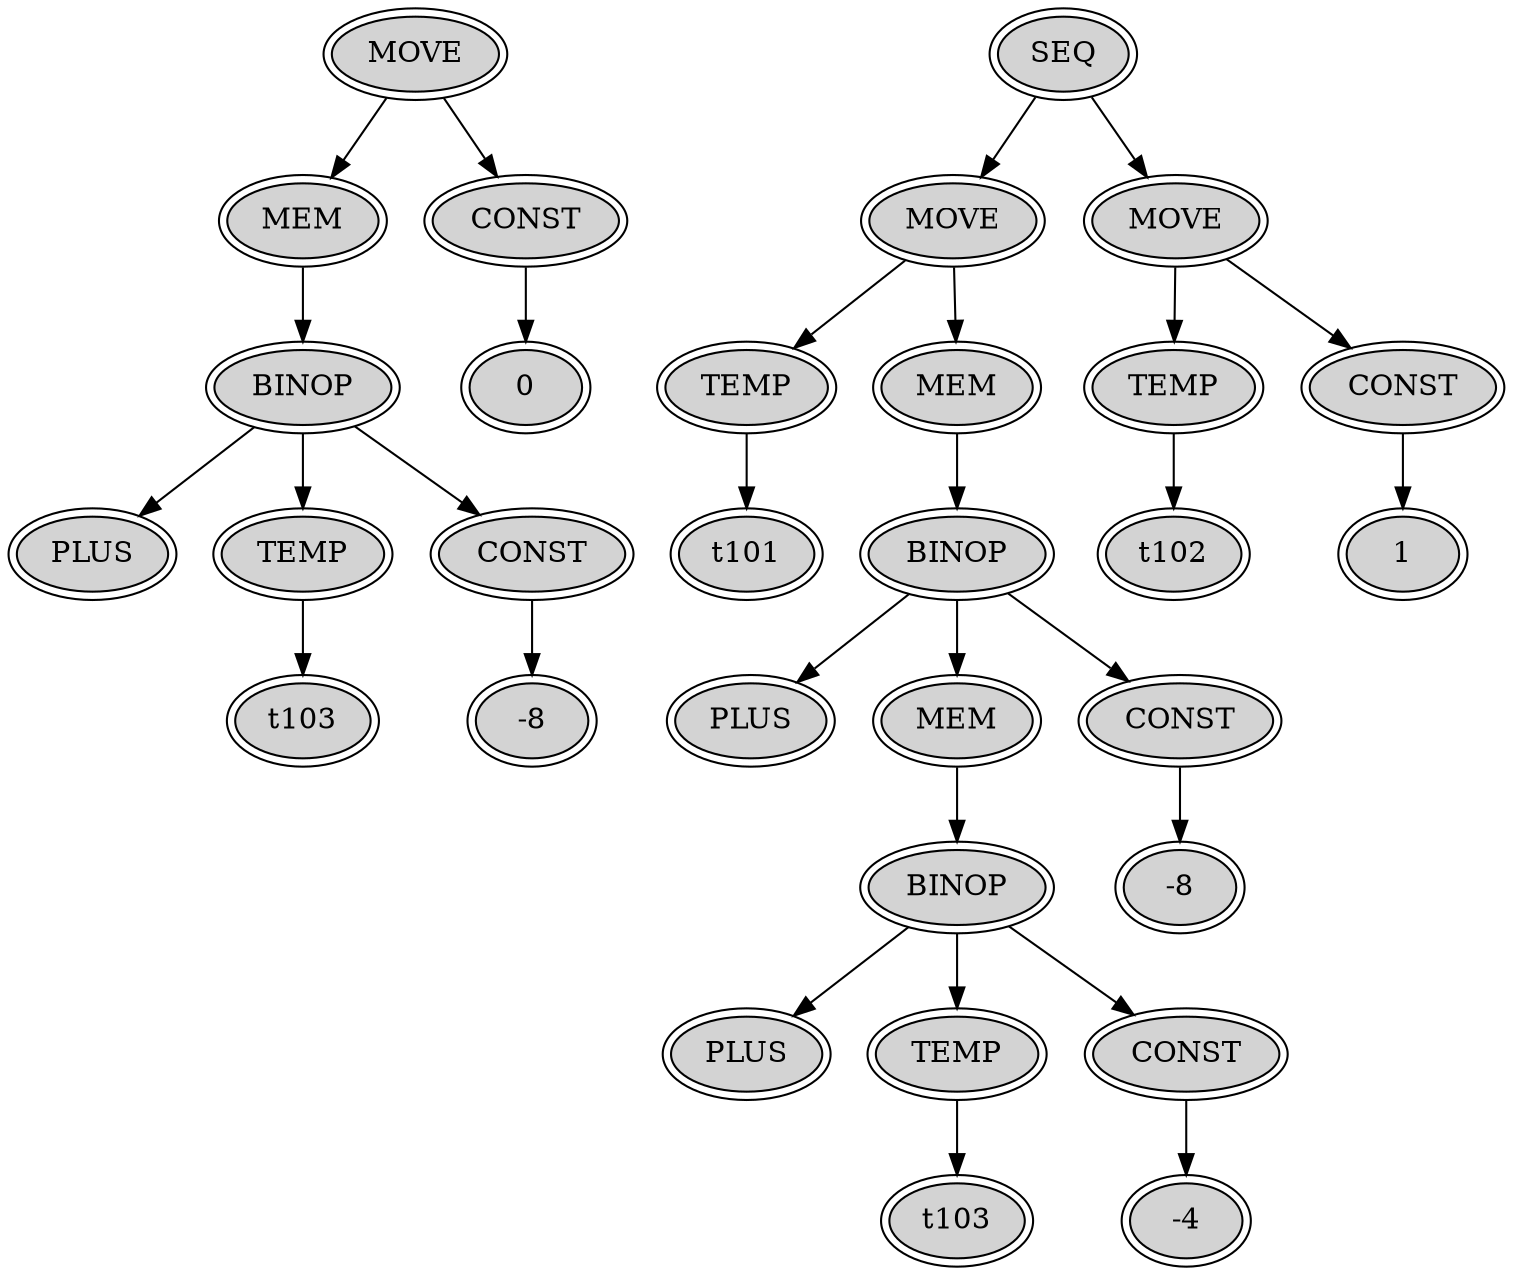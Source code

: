 digraph g {
node[peripheries=2, style=filled;]
node1->node2->node3->node4;
node3->node5->node6;
node5[label="TEMP"];
node6[label="t103"];
node3->node7->node8;
node7[label="CONST"];
node8[label="-8"];
node3[label="BINOP"];
node4[label="PLUS"];
node2[label="MEM"];
node1->node9->node10;
node9[label="CONST"];
node10[label="0"];
node1[label="MOVE"];
node11->node12->node13->node14;
node13[label="TEMP"];
node14[label="t101"];
node12->node15->node16->node17;
node16->node18->node19->node20;
node19->node21->node22;
node21[label="TEMP"];
node22[label="t103"];
node19->node23->node24;
node23[label="CONST"];
node24[label="-4"];
node19[label="BINOP"];
node20[label="PLUS"];
node18[label="MEM"];
node16->node25->node26;
node25[label="CONST"];
node26[label="-8"];
node16[label="BINOP"];
node17[label="PLUS"];
node15[label="MEM"];
node12[label="MOVE"];
node11->node27->node28->node29;
node28[label="TEMP"];
node29[label="t102"];
node27->node30->node31;
node30[label="CONST"];
node31[label="1"];
node27[label="MOVE"];
node11[label="SEQ"];
}